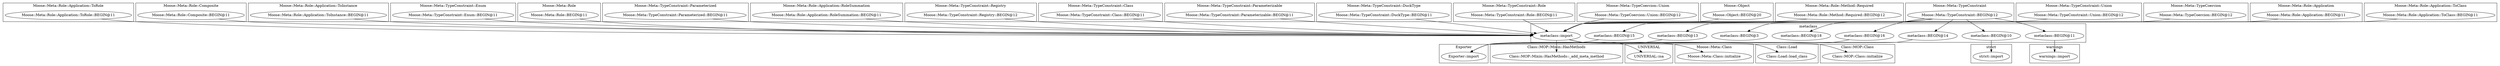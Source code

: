 digraph {
graph [overlap=false]
subgraph cluster_Moose_Meta_Role_Application_ToRole {
	label="Moose::Meta::Role::Application::ToRole";
	"Moose::Meta::Role::Application::ToRole::BEGIN@11";
}
subgraph cluster_Moose_Meta_Role_Composite {
	label="Moose::Meta::Role::Composite";
	"Moose::Meta::Role::Composite::BEGIN@11";
}
subgraph cluster_Moose_Meta_Role_Application_ToInstance {
	label="Moose::Meta::Role::Application::ToInstance";
	"Moose::Meta::Role::Application::ToInstance::BEGIN@11";
}
subgraph cluster_warnings {
	label="warnings";
	"warnings::import";
}
subgraph cluster_Moose_Meta_TypeConstraint_Enum {
	label="Moose::Meta::TypeConstraint::Enum";
	"Moose::Meta::TypeConstraint::Enum::BEGIN@11";
}
subgraph cluster_Class_MOP_Mixin_HasMethods {
	label="Class::MOP::Mixin::HasMethods";
	"Class::MOP::Mixin::HasMethods::_add_meta_method";
}
subgraph cluster_Moose_Meta_Role {
	label="Moose::Meta::Role";
	"Moose::Meta::Role::BEGIN@11";
}
subgraph cluster_Moose_Meta_TypeConstraint_Parameterized {
	label="Moose::Meta::TypeConstraint::Parameterized";
	"Moose::Meta::TypeConstraint::Parameterized::BEGIN@11";
}
subgraph cluster_Moose_Meta_Role_Application_RoleSummation {
	label="Moose::Meta::Role::Application::RoleSummation";
	"Moose::Meta::Role::Application::RoleSummation::BEGIN@11";
}
subgraph cluster_Moose_Meta_TypeConstraint_Registry {
	label="Moose::Meta::TypeConstraint::Registry";
	"Moose::Meta::TypeConstraint::Registry::BEGIN@12";
}
subgraph cluster_metaclass {
	label="metaclass";
	"metaclass::BEGIN@14";
	"metaclass::BEGIN@16";
	"metaclass::import";
	"metaclass::BEGIN@18";
	"metaclass::BEGIN@3";
	"metaclass::BEGIN@15";
	"metaclass::BEGIN@13";
	"metaclass::BEGIN@10";
	"metaclass::BEGIN@11";
}
subgraph cluster_Moose_Meta_TypeConstraint_Class {
	label="Moose::Meta::TypeConstraint::Class";
	"Moose::Meta::TypeConstraint::Class::BEGIN@11";
}
subgraph cluster_UNIVERSAL {
	label="UNIVERSAL";
	"UNIVERSAL::isa";
}
subgraph cluster_Moose_Meta_Class {
	label="Moose::Meta::Class";
	"Moose::Meta::Class::initialize";
}
subgraph cluster_Class_Load {
	label="Class::Load";
	"Class::Load::load_class";
}
subgraph cluster_Moose_Meta_TypeConstraint_Parameterizable {
	label="Moose::Meta::TypeConstraint::Parameterizable";
	"Moose::Meta::TypeConstraint::Parameterizable::BEGIN@11";
}
subgraph cluster_Moose_Meta_TypeConstraint_DuckType {
	label="Moose::Meta::TypeConstraint::DuckType";
	"Moose::Meta::TypeConstraint::DuckType::BEGIN@11";
}
subgraph cluster_strict {
	label="strict";
	"strict::import";
}
subgraph cluster_Class_MOP_Class {
	label="Class::MOP::Class";
	"Class::MOP::Class::initialize";
}
subgraph cluster_Moose_Meta_TypeConstraint_Role {
	label="Moose::Meta::TypeConstraint::Role";
	"Moose::Meta::TypeConstraint::Role::BEGIN@11";
}
subgraph cluster_Moose_Meta_TypeCoercion_Union {
	label="Moose::Meta::TypeCoercion::Union";
	"Moose::Meta::TypeCoercion::Union::BEGIN@12";
}
subgraph cluster_Exporter {
	label="Exporter";
	"Exporter::import";
}
subgraph cluster_Moose_Object {
	label="Moose::Object";
	"Moose::Object::BEGIN@20";
}
subgraph cluster_Moose_Meta_Role_Method_Required {
	label="Moose::Meta::Role::Method::Required";
	"Moose::Meta::Role::Method::Required::BEGIN@12";
}
subgraph cluster_Moose_Meta_TypeConstraint {
	label="Moose::Meta::TypeConstraint";
	"Moose::Meta::TypeConstraint::BEGIN@12";
}
subgraph cluster_Moose_Meta_TypeConstraint_Union {
	label="Moose::Meta::TypeConstraint::Union";
	"Moose::Meta::TypeConstraint::Union::BEGIN@12";
}
subgraph cluster_Moose_Meta_TypeCoercion {
	label="Moose::Meta::TypeCoercion";
	"Moose::Meta::TypeCoercion::BEGIN@12";
}
subgraph cluster_Moose_Meta_Role_Application {
	label="Moose::Meta::Role::Application";
	"Moose::Meta::Role::Application::BEGIN@11";
}
subgraph cluster_Moose_Meta_Role_Application_ToClass {
	label="Moose::Meta::Role::Application::ToClass";
	"Moose::Meta::Role::Application::ToClass::BEGIN@11";
}
"Moose::Meta::TypeConstraint::BEGIN@12" -> "metaclass::BEGIN@3";
"metaclass::BEGIN@14" -> "Exporter::import";
"metaclass::BEGIN@16" -> "Exporter::import";
"metaclass::BEGIN@13" -> "Exporter::import";
"metaclass::BEGIN@15" -> "Exporter::import";
"metaclass::import" -> "Class::Load::load_class";
"Moose::Meta::TypeConstraint::BEGIN@12" -> "metaclass::BEGIN@11";
"Moose::Meta::Role::Application::RoleSummation::BEGIN@11" -> "metaclass::import";
"Moose::Meta::TypeCoercion::BEGIN@12" -> "metaclass::import";
"Moose::Meta::Role::Application::ToRole::BEGIN@11" -> "metaclass::import";
"Moose::Object::BEGIN@20" -> "metaclass::import";
"Moose::Meta::Role::BEGIN@11" -> "metaclass::import";
"Moose::Meta::TypeConstraint::Union::BEGIN@12" -> "metaclass::import";
"Moose::Meta::TypeConstraint::DuckType::BEGIN@11" -> "metaclass::import";
"Moose::Meta::Role::Application::BEGIN@11" -> "metaclass::import";
"Moose::Meta::TypeConstraint::Role::BEGIN@11" -> "metaclass::import";
"Moose::Meta::Role::Application::ToClass::BEGIN@11" -> "metaclass::import";
"Moose::Meta::Role::Application::ToInstance::BEGIN@11" -> "metaclass::import";
"Moose::Meta::TypeConstraint::BEGIN@12" -> "metaclass::import";
"Moose::Meta::Role::Method::Required::BEGIN@12" -> "metaclass::import";
"Moose::Meta::TypeConstraint::Registry::BEGIN@12" -> "metaclass::import";
"Moose::Meta::Role::Composite::BEGIN@11" -> "metaclass::import";
"Moose::Meta::TypeConstraint::Enum::BEGIN@11" -> "metaclass::import";
"Moose::Meta::TypeConstraint::Parameterizable::BEGIN@11" -> "metaclass::import";
"Moose::Meta::TypeCoercion::Union::BEGIN@12" -> "metaclass::import";
"Moose::Meta::TypeConstraint::Class::BEGIN@11" -> "metaclass::import";
"Moose::Meta::TypeConstraint::Parameterized::BEGIN@11" -> "metaclass::import";
"Moose::Meta::TypeConstraint::BEGIN@12" -> "metaclass::BEGIN@16";
"metaclass::import" -> "Moose::Meta::Class::initialize";
"metaclass::BEGIN@11" -> "warnings::import";
"metaclass::import" -> "Class::MOP::Class::initialize";
"Moose::Meta::TypeConstraint::BEGIN@12" -> "metaclass::BEGIN@15";
"metaclass::BEGIN@10" -> "strict::import";
"Moose::Meta::TypeConstraint::BEGIN@12" -> "metaclass::BEGIN@14";
"Moose::Meta::TypeConstraint::BEGIN@12" -> "metaclass::BEGIN@10";
"Moose::Meta::TypeConstraint::BEGIN@12" -> "metaclass::BEGIN@18";
"metaclass::import" -> "Class::MOP::Mixin::HasMethods::_add_meta_method";
"metaclass::import" -> "UNIVERSAL::isa";
"Moose::Meta::TypeConstraint::BEGIN@12" -> "metaclass::BEGIN@13";
}
